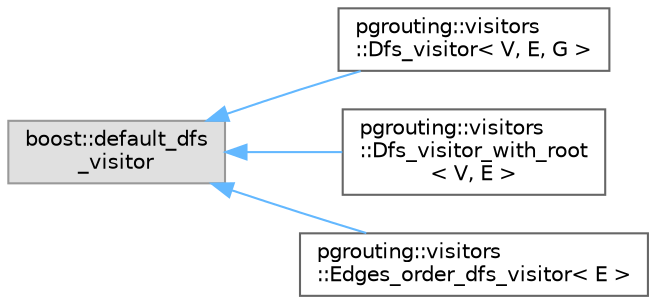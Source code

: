 digraph "Graphical Class Hierarchy"
{
 // LATEX_PDF_SIZE
  bgcolor="transparent";
  edge [fontname=Helvetica,fontsize=10,labelfontname=Helvetica,labelfontsize=10];
  node [fontname=Helvetica,fontsize=10,shape=box,height=0.2,width=0.4];
  rankdir="LR";
  Node0 [id="Node000000",label="boost::default_dfs\l_visitor",height=0.2,width=0.4,color="grey60", fillcolor="#E0E0E0", style="filled",tooltip=" "];
  Node0 -> Node1 [id="edge4_Node000000_Node000001",dir="back",color="steelblue1",style="solid",tooltip=" "];
  Node1 [id="Node000001",label="pgrouting::visitors\l::Dfs_visitor\< V, E, G \>",height=0.2,width=0.4,color="grey40", fillcolor="white", style="filled",URL="$classpgrouting_1_1visitors_1_1Dfs__visitor.html",tooltip=" "];
  Node0 -> Node2 [id="edge5_Node000000_Node000002",dir="back",color="steelblue1",style="solid",tooltip=" "];
  Node2 [id="Node000002",label="pgrouting::visitors\l::Dfs_visitor_with_root\l\< V, E \>",height=0.2,width=0.4,color="grey40", fillcolor="white", style="filled",URL="$classpgrouting_1_1visitors_1_1Dfs__visitor__with__root.html",tooltip=" "];
  Node0 -> Node3 [id="edge6_Node000000_Node000003",dir="back",color="steelblue1",style="solid",tooltip=" "];
  Node3 [id="Node000003",label="pgrouting::visitors\l::Edges_order_dfs_visitor\< E \>",height=0.2,width=0.4,color="grey40", fillcolor="white", style="filled",URL="$classpgrouting_1_1visitors_1_1Edges__order__dfs__visitor.html",tooltip=" "];
}
